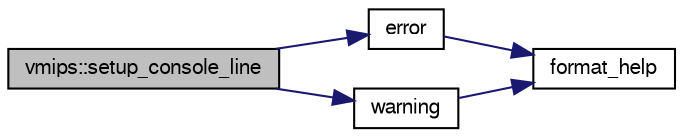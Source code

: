 digraph G
{
  edge [fontname="FreeSans",fontsize="10",labelfontname="FreeSans",labelfontsize="10"];
  node [fontname="FreeSans",fontsize="10",shape=record];
  rankdir=LR;
  Node1 [label="vmips::setup_console_line",height=0.2,width=0.4,color="black", fillcolor="grey75", style="filled" fontcolor="black"];
  Node1 -> Node2 [color="midnightblue",fontsize="10",style="solid"];
  Node2 [label="error",height=0.2,width=0.4,color="black", fillcolor="white", style="filled",URL="$error_8cc.html#a158a1af99275c1555bf5fcc74709aa5a"];
  Node2 -> Node3 [color="midnightblue",fontsize="10",style="solid"];
  Node3 [label="format_help",height=0.2,width=0.4,color="black", fillcolor="white", style="filled",URL="$error_8cc.html#aa182c84a77010100b5b8a15b1ff22e70"];
  Node1 -> Node4 [color="midnightblue",fontsize="10",style="solid"];
  Node4 [label="warning",height=0.2,width=0.4,color="black", fillcolor="white", style="filled",URL="$error_8cc.html#a28a6bb294160ea6b0317a1c13c8894d1"];
  Node4 -> Node3 [color="midnightblue",fontsize="10",style="solid"];
}
